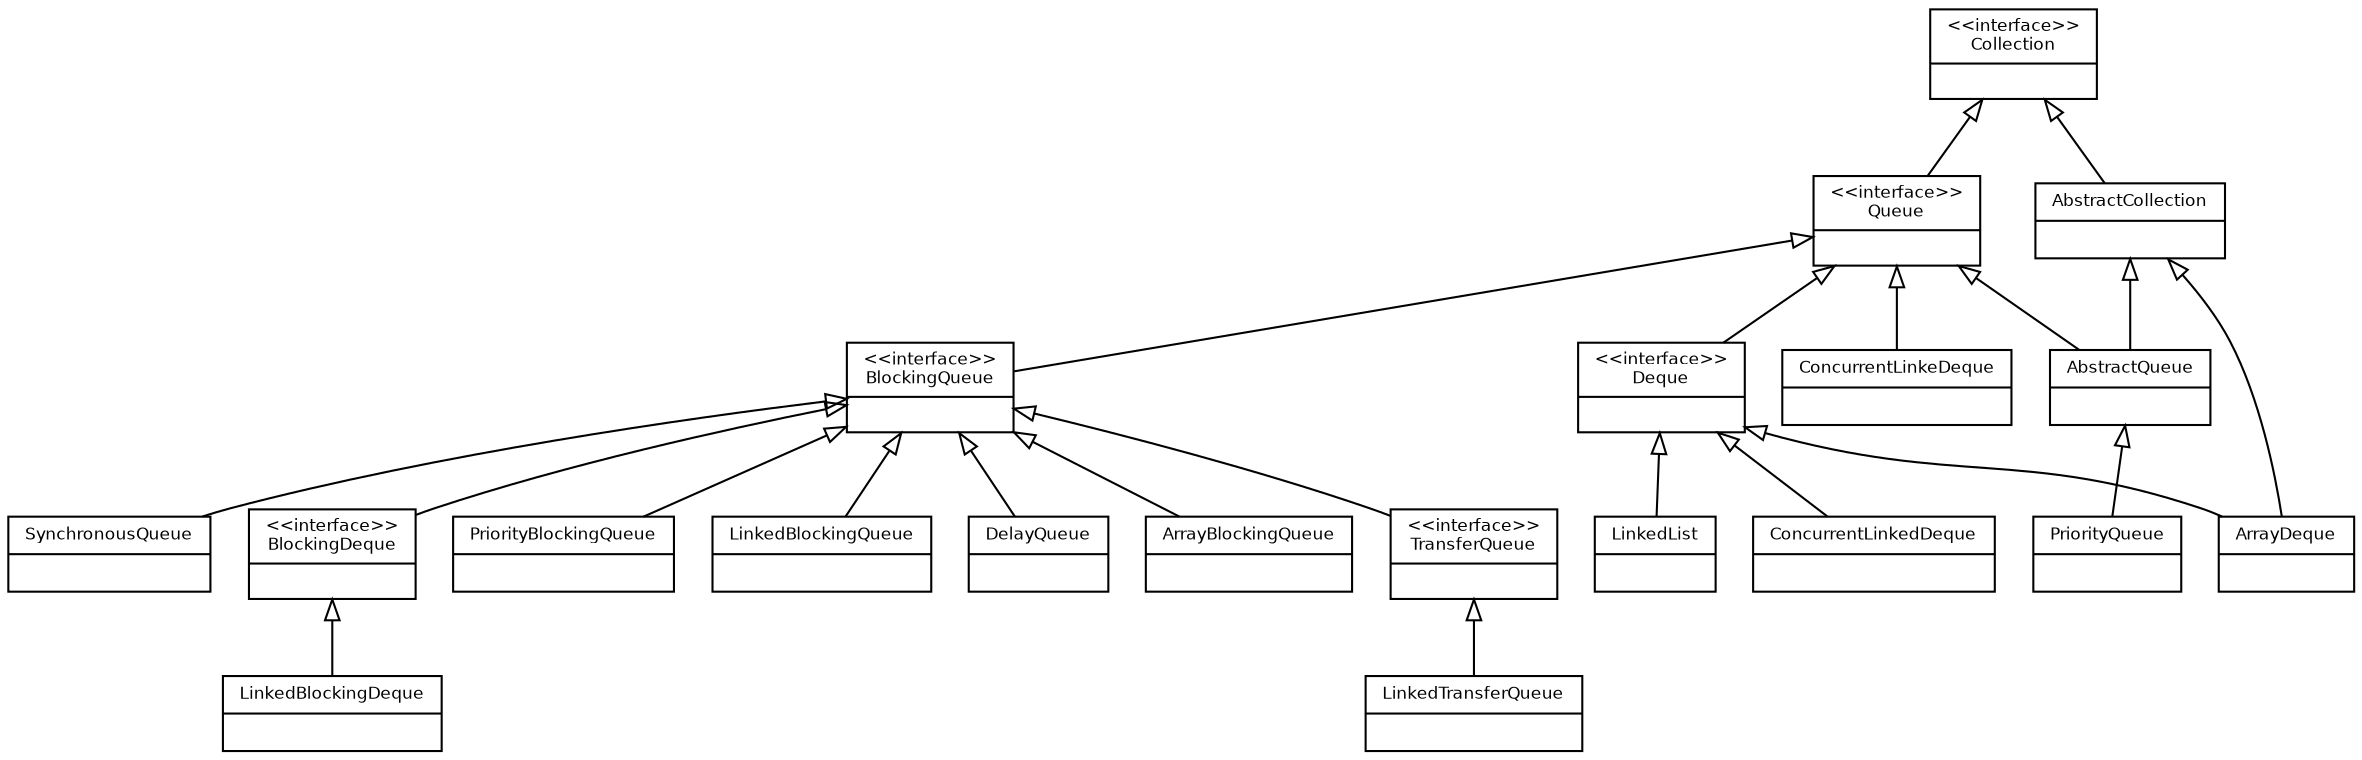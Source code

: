 digraph Queue {
fontname = "Bitstream Vera Sans"
fontsize = 8

node [
fontname = "Bitstream Vera Sans"
fontsize = 8
shape = "record"
]

edge [
arrowtail = "empty"
]

//interfaces
Collection [
label = "{\<\<interface\>\>\nCollection|\l}"
]

Queue [
label = "{\<\<interface\>\>\nQueue|\l}"
]

BlockingQueue [
label = "{\<\<interface\>\>\nBlockingQueue|\l}"
]

BlockingDeque [
label = "{\<\<interface\>\>\nBlockingDeque|\l}"
]

TransferQueue [
label = "{\<\<interface\>\>\nTransferQueue|\l}"
]

Deque [
label = "{\<\<interface\>\>\nDeque|\l}"
]

//abstracts

AbstractCollection [
label = "{AbstractCollection|\l}"
]

AbstractQueue [
label = "{AbstractQueue|\l}"
]


//implementations

SynchronousQueue [
label = "{SynchronousQueue|\l}"
]

PriorityBlockingQueue [
label = "{PriorityBlockingQueue|\l}"
]

PriorityQueue [
label = "{PriorityQueue|\l}"
]

LinkedBlockingQueue [
label = "{LinkedBlockingQueue|\l}"
]

LinkedTransferQueue [
label = "{LinkedTransferQueue|\l}"
]

LinkedList [
label = "{LinkedList|\l}"
]

ConcurrentLinkeDeque [
label = "{ConcurrentLinkeDeque|\l}"
]

DelayQueue [
label = "{DelayQueue|\l}"
]

LinkedBlockingDeque [
label = "{LinkedBlockingDeque|\l}"
]

ConcurrentLinkedDeque [
label = "{ConcurrentLinkedDeque|\l}"
]

ArrayDeque [
label = "{ArrayDeque|\l}"
]

ArrayBlockingQueue [
label = "{ArrayBlockingQueue|\l}"
]

Collection -> Queue [dir=back]
Collection -> AbstractCollection[dir=back]

AbstractCollection -> AbstractQueue[dir=back]

//Relations
Queue -> AbstractQueue [dir=back]
Queue -> BlockingQueue[dir=back]

Queue -> Deque [dir=back]

BlockingQueue -> BlockingDeque [dir=back]
BlockingQueue -> TransferQueue [dir=back]

BlockingQueue -> SynchronousQueue [dir=back]

BlockingQueue -> PriorityBlockingQueue [dir=back]

BlockingQueue -> ArrayBlockingQueue [dir=back]

BlockingQueue -> DelayQueue [dir=back]

BlockingQueue -> LinkedBlockingQueue [dir=back]

BlockingDeque -> LinkedBlockingDeque [dir=back]

TransferQueue -> LinkedTransferQueue [dir=back]

Queue -> ConcurrentLinkeDeque [dir=back]

Deque -> ConcurrentLinkedDeque [dir=back]

AbstractQueue -> PriorityQueue [dir=back]

Deque -> LinkedList [dir=back]

AbstractCollection -> ArrayDeque [dir=back]
Deque -> ArrayDeque [dir=back]
}
//packages?
//wichtigsten Methonde der Interfaces
//Verbingung zu AbstractQ entfernen? LinkedList Extended nicht 
